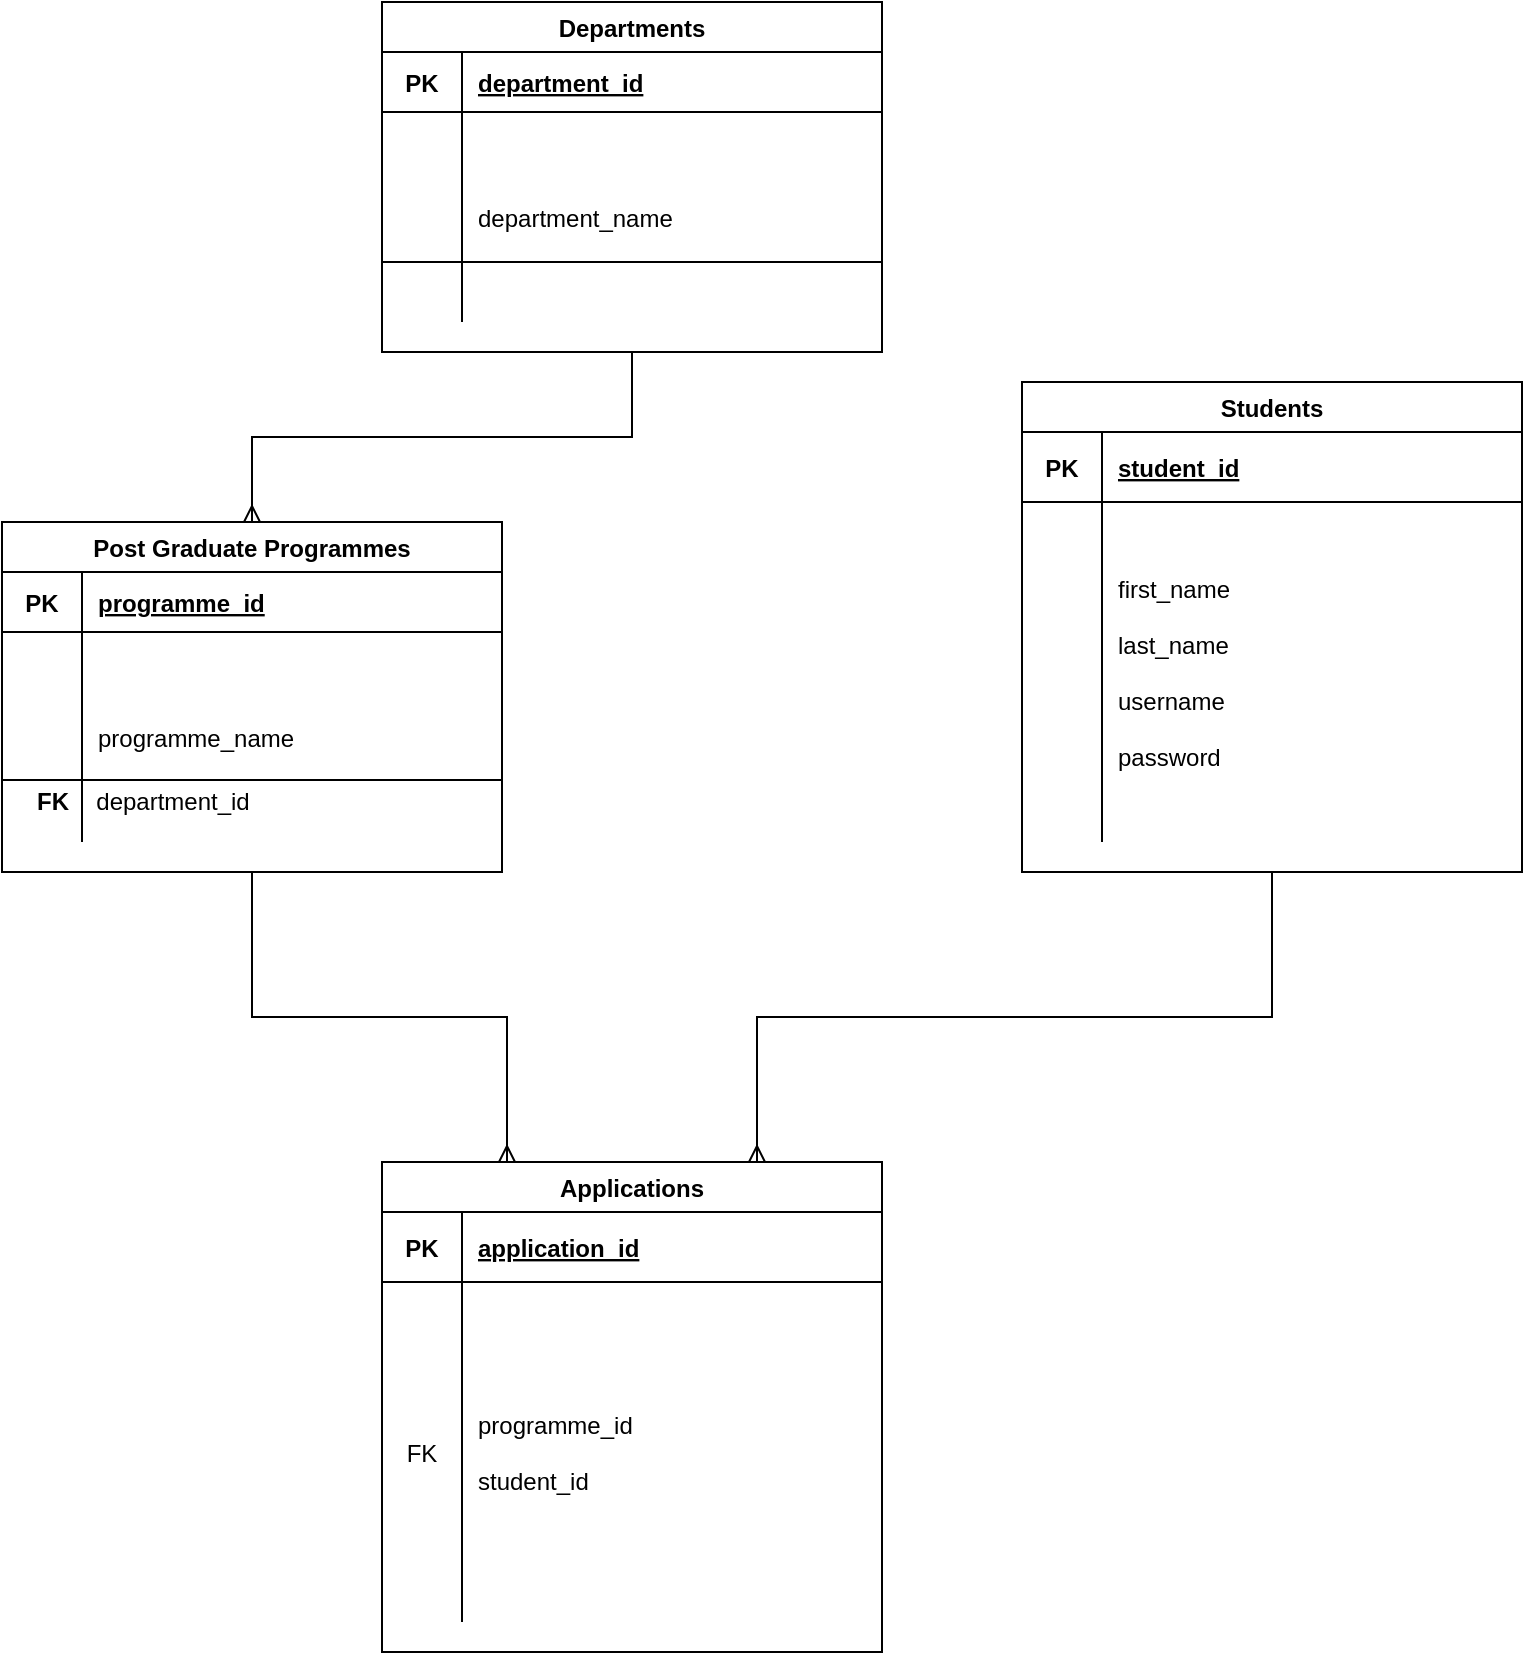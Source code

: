 <mxfile version="14.0.3" type="github">
  <diagram id="R2lEEEUBdFMjLlhIrx00" name="Page-1">
    <mxGraphModel dx="868" dy="450" grid="1" gridSize="10" guides="1" tooltips="1" connect="1" arrows="1" fold="1" page="1" pageScale="1" pageWidth="850" pageHeight="1100" math="0" shadow="0" extFonts="Permanent Marker^https://fonts.googleapis.com/css?family=Permanent+Marker">
      <root>
        <mxCell id="0" />
        <mxCell id="1" parent="0" />
        <mxCell id="wv9HqOi9szLo1IIF1QLG-53" style="edgeStyle=orthogonalEdgeStyle;rounded=0;orthogonalLoop=1;jettySize=auto;html=1;exitX=0.5;exitY=1;exitDx=0;exitDy=0;entryX=0.5;entryY=0;entryDx=0;entryDy=0;endArrow=ERmany;endFill=0;" parent="1" source="wv9HqOi9szLo1IIF1QLG-39" target="wv9HqOi9szLo1IIF1QLG-62" edge="1">
          <mxGeometry relative="1" as="geometry">
            <mxPoint x="365" y="430" as="targetPoint" />
          </mxGeometry>
        </mxCell>
        <mxCell id="wv9HqOi9szLo1IIF1QLG-39" value="Departments" style="shape=table;startSize=25;container=1;collapsible=1;childLayout=tableLayout;fixedRows=1;rowLines=0;fontStyle=1;align=center;resizeLast=1;" parent="1" vertex="1">
          <mxGeometry x="240" y="190" width="250" height="175" as="geometry">
            <mxRectangle x="240" y="-20" width="90" height="30" as="alternateBounds" />
          </mxGeometry>
        </mxCell>
        <mxCell id="wv9HqOi9szLo1IIF1QLG-40" value="" style="shape=partialRectangle;collapsible=0;dropTarget=0;pointerEvents=0;fillColor=none;points=[[0,0.5],[1,0.5]];portConstraint=eastwest;top=0;left=0;right=0;bottom=1;" parent="wv9HqOi9szLo1IIF1QLG-39" vertex="1">
          <mxGeometry y="25" width="250" height="30" as="geometry" />
        </mxCell>
        <mxCell id="wv9HqOi9szLo1IIF1QLG-41" value="PK" style="shape=partialRectangle;overflow=hidden;connectable=0;fillColor=none;top=0;left=0;bottom=0;right=0;fontStyle=1;" parent="wv9HqOi9szLo1IIF1QLG-40" vertex="1">
          <mxGeometry width="40" height="30" as="geometry" />
        </mxCell>
        <mxCell id="wv9HqOi9szLo1IIF1QLG-42" value="department_id" style="shape=partialRectangle;overflow=hidden;connectable=0;fillColor=none;top=0;left=0;bottom=0;right=0;align=left;spacingLeft=6;fontStyle=5;" parent="wv9HqOi9szLo1IIF1QLG-40" vertex="1">
          <mxGeometry x="40" width="210" height="30" as="geometry" />
        </mxCell>
        <mxCell id="wv9HqOi9szLo1IIF1QLG-43" value="" style="shape=partialRectangle;collapsible=0;dropTarget=0;pointerEvents=0;fillColor=none;points=[[0,0.5],[1,0.5]];portConstraint=eastwest;top=0;left=0;right=0;bottom=0;" parent="wv9HqOi9szLo1IIF1QLG-39" vertex="1">
          <mxGeometry y="55" width="250" height="105" as="geometry" />
        </mxCell>
        <mxCell id="wv9HqOi9szLo1IIF1QLG-44" value="" style="shape=partialRectangle;overflow=hidden;connectable=0;fillColor=none;top=0;left=0;bottom=0;right=0;verticalAlign=bottom;" parent="wv9HqOi9szLo1IIF1QLG-43" vertex="1">
          <mxGeometry width="40" height="105" as="geometry" />
        </mxCell>
        <mxCell id="wv9HqOi9szLo1IIF1QLG-45" value="department_name" style="shape=partialRectangle;overflow=hidden;connectable=0;fillColor=none;top=0;left=0;bottom=0;right=0;align=left;spacingLeft=6;" parent="wv9HqOi9szLo1IIF1QLG-43" vertex="1">
          <mxGeometry x="40" width="210" height="105" as="geometry" />
        </mxCell>
        <mxCell id="wv9HqOi9szLo1IIF1QLG-55" value="" style="shape=partialRectangle;overflow=hidden;connectable=0;fillColor=none;top=0;left=0;bottom=0;right=0;" parent="1" vertex="1">
          <mxGeometry x="250" y="255" width="30" height="30" as="geometry" />
        </mxCell>
        <mxCell id="wv9HqOi9szLo1IIF1QLG-57" value="" style="endArrow=none;html=1;rounded=0;" parent="1" edge="1">
          <mxGeometry relative="1" as="geometry">
            <mxPoint x="240" y="320" as="sourcePoint" />
            <mxPoint x="400" y="320" as="targetPoint" />
          </mxGeometry>
        </mxCell>
        <mxCell id="wv9HqOi9szLo1IIF1QLG-58" value="" style="resizable=0;html=1;align=right;verticalAlign=bottom;" parent="wv9HqOi9szLo1IIF1QLG-57" connectable="0" vertex="1">
          <mxGeometry x="1" relative="1" as="geometry" />
        </mxCell>
        <mxCell id="wv9HqOi9szLo1IIF1QLG-59" value="" style="endArrow=none;html=1;rounded=0;" parent="1" edge="1">
          <mxGeometry relative="1" as="geometry">
            <mxPoint x="330" y="320" as="sourcePoint" />
            <mxPoint x="490" y="320" as="targetPoint" />
          </mxGeometry>
        </mxCell>
        <mxCell id="wv9HqOi9szLo1IIF1QLG-60" value="" style="resizable=0;html=1;align=right;verticalAlign=bottom;" parent="wv9HqOi9szLo1IIF1QLG-59" connectable="0" vertex="1">
          <mxGeometry x="1" relative="1" as="geometry" />
        </mxCell>
        <mxCell id="lI9I8rfcG_DOaN9ay3Eo-2" style="edgeStyle=orthogonalEdgeStyle;rounded=0;orthogonalLoop=1;jettySize=auto;html=1;exitX=0.5;exitY=1;exitDx=0;exitDy=0;entryX=0.25;entryY=0;entryDx=0;entryDy=0;endArrow=ERmany;endFill=0;" edge="1" parent="1" source="wv9HqOi9szLo1IIF1QLG-62" target="wv9HqOi9szLo1IIF1QLG-75">
          <mxGeometry relative="1" as="geometry" />
        </mxCell>
        <mxCell id="wv9HqOi9szLo1IIF1QLG-62" value="Post Graduate Programmes" style="shape=table;startSize=25;container=1;collapsible=1;childLayout=tableLayout;fixedRows=1;rowLines=0;fontStyle=1;align=center;resizeLast=1;" parent="1" vertex="1">
          <mxGeometry x="50" y="450" width="250" height="175" as="geometry">
            <mxRectangle x="240" y="-20" width="90" height="30" as="alternateBounds" />
          </mxGeometry>
        </mxCell>
        <mxCell id="wv9HqOi9szLo1IIF1QLG-63" value="" style="shape=partialRectangle;collapsible=0;dropTarget=0;pointerEvents=0;fillColor=none;points=[[0,0.5],[1,0.5]];portConstraint=eastwest;top=0;left=0;right=0;bottom=1;" parent="wv9HqOi9szLo1IIF1QLG-62" vertex="1">
          <mxGeometry y="25" width="250" height="30" as="geometry" />
        </mxCell>
        <mxCell id="wv9HqOi9szLo1IIF1QLG-64" value="PK" style="shape=partialRectangle;overflow=hidden;connectable=0;fillColor=none;top=0;left=0;bottom=0;right=0;fontStyle=1;" parent="wv9HqOi9szLo1IIF1QLG-63" vertex="1">
          <mxGeometry width="40" height="30" as="geometry" />
        </mxCell>
        <mxCell id="wv9HqOi9szLo1IIF1QLG-65" value="programme_id" style="shape=partialRectangle;overflow=hidden;connectable=0;fillColor=none;top=0;left=0;bottom=0;right=0;align=left;spacingLeft=6;fontStyle=5;" parent="wv9HqOi9szLo1IIF1QLG-63" vertex="1">
          <mxGeometry x="40" width="210" height="30" as="geometry" />
        </mxCell>
        <mxCell id="wv9HqOi9szLo1IIF1QLG-66" value="" style="shape=partialRectangle;collapsible=0;dropTarget=0;pointerEvents=0;fillColor=none;points=[[0,0.5],[1,0.5]];portConstraint=eastwest;top=0;left=0;right=0;bottom=0;" parent="wv9HqOi9szLo1IIF1QLG-62" vertex="1">
          <mxGeometry y="55" width="250" height="105" as="geometry" />
        </mxCell>
        <mxCell id="wv9HqOi9szLo1IIF1QLG-67" value="" style="shape=partialRectangle;overflow=hidden;connectable=0;fillColor=none;top=0;left=0;bottom=0;right=0;verticalAlign=bottom;" parent="wv9HqOi9szLo1IIF1QLG-66" vertex="1">
          <mxGeometry width="40" height="105" as="geometry" />
        </mxCell>
        <mxCell id="wv9HqOi9szLo1IIF1QLG-68" value="programme_name" style="shape=partialRectangle;overflow=hidden;connectable=0;fillColor=none;top=0;left=0;bottom=0;right=0;align=left;spacingLeft=6;" parent="wv9HqOi9szLo1IIF1QLG-66" vertex="1">
          <mxGeometry x="40" width="210" height="105" as="geometry" />
        </mxCell>
        <mxCell id="wv9HqOi9szLo1IIF1QLG-69" value="&lt;b&gt;FK&lt;/b&gt;" style="text;html=1;align=center;verticalAlign=middle;resizable=0;points=[];autosize=1;" parent="1" vertex="1">
          <mxGeometry x="60" y="580" width="30" height="20" as="geometry" />
        </mxCell>
        <mxCell id="wv9HqOi9szLo1IIF1QLG-70" value="&lt;span style=&quot;text-align: left&quot;&gt;department&lt;/span&gt;_id" style="text;html=1;align=center;verticalAlign=middle;resizable=0;points=[];autosize=1;" parent="1" vertex="1">
          <mxGeometry x="90" y="580" width="90" height="20" as="geometry" />
        </mxCell>
        <mxCell id="wv9HqOi9szLo1IIF1QLG-71" value="" style="endArrow=none;html=1;rounded=0;" parent="1" edge="1">
          <mxGeometry relative="1" as="geometry">
            <mxPoint x="50" y="579" as="sourcePoint" />
            <mxPoint x="210" y="579" as="targetPoint" />
          </mxGeometry>
        </mxCell>
        <mxCell id="wv9HqOi9szLo1IIF1QLG-72" value="" style="resizable=0;html=1;align=right;verticalAlign=bottom;" parent="wv9HqOi9szLo1IIF1QLG-71" connectable="0" vertex="1">
          <mxGeometry x="1" relative="1" as="geometry" />
        </mxCell>
        <mxCell id="wv9HqOi9szLo1IIF1QLG-73" value="" style="endArrow=none;html=1;rounded=0;" parent="1" edge="1">
          <mxGeometry relative="1" as="geometry">
            <mxPoint x="140" y="579" as="sourcePoint" />
            <mxPoint x="300" y="579" as="targetPoint" />
          </mxGeometry>
        </mxCell>
        <mxCell id="wv9HqOi9szLo1IIF1QLG-74" value="" style="resizable=0;html=1;align=right;verticalAlign=bottom;" parent="wv9HqOi9szLo1IIF1QLG-73" connectable="0" vertex="1">
          <mxGeometry x="1" relative="1" as="geometry" />
        </mxCell>
        <mxCell id="wv9HqOi9szLo1IIF1QLG-75" value="Applications" style="shape=table;startSize=25;container=1;collapsible=1;childLayout=tableLayout;fixedRows=1;rowLines=0;fontStyle=1;align=center;resizeLast=1;" parent="1" vertex="1">
          <mxGeometry x="240" y="770" width="250" height="245" as="geometry">
            <mxRectangle x="240" y="-20" width="90" height="30" as="alternateBounds" />
          </mxGeometry>
        </mxCell>
        <mxCell id="wv9HqOi9szLo1IIF1QLG-76" value="" style="shape=partialRectangle;collapsible=0;dropTarget=0;pointerEvents=0;fillColor=none;points=[[0,0.5],[1,0.5]];portConstraint=eastwest;top=0;left=0;right=0;bottom=1;" parent="wv9HqOi9szLo1IIF1QLG-75" vertex="1">
          <mxGeometry y="25" width="250" height="35" as="geometry" />
        </mxCell>
        <mxCell id="wv9HqOi9szLo1IIF1QLG-77" value="PK" style="shape=partialRectangle;overflow=hidden;connectable=0;fillColor=none;top=0;left=0;bottom=0;right=0;fontStyle=1;" parent="wv9HqOi9szLo1IIF1QLG-76" vertex="1">
          <mxGeometry width="40" height="35" as="geometry" />
        </mxCell>
        <mxCell id="wv9HqOi9szLo1IIF1QLG-78" value="application_id" style="shape=partialRectangle;overflow=hidden;connectable=0;fillColor=none;top=0;left=0;bottom=0;right=0;align=left;spacingLeft=6;fontStyle=5;" parent="wv9HqOi9szLo1IIF1QLG-76" vertex="1">
          <mxGeometry x="40" width="210" height="35" as="geometry" />
        </mxCell>
        <mxCell id="wv9HqOi9szLo1IIF1QLG-79" value="" style="shape=partialRectangle;collapsible=0;dropTarget=0;pointerEvents=0;fillColor=none;points=[[0,0.5],[1,0.5]];portConstraint=eastwest;top=0;left=0;right=0;bottom=0;" parent="wv9HqOi9szLo1IIF1QLG-75" vertex="1">
          <mxGeometry y="60" width="250" height="170" as="geometry" />
        </mxCell>
        <mxCell id="wv9HqOi9szLo1IIF1QLG-80" value="FK" style="shape=partialRectangle;overflow=hidden;connectable=0;fillColor=none;top=0;left=0;bottom=0;right=0;verticalAlign=middle;" parent="wv9HqOi9szLo1IIF1QLG-79" vertex="1">
          <mxGeometry width="40" height="170" as="geometry" />
        </mxCell>
        <mxCell id="wv9HqOi9szLo1IIF1QLG-81" value="programme_id&#xa;&#xa;student_id" style="shape=partialRectangle;overflow=hidden;connectable=0;fillColor=none;top=0;left=0;bottom=0;right=0;align=left;spacingLeft=6;" parent="wv9HqOi9szLo1IIF1QLG-79" vertex="1">
          <mxGeometry x="40" width="210" height="170" as="geometry" />
        </mxCell>
        <mxCell id="lI9I8rfcG_DOaN9ay3Eo-1" style="edgeStyle=orthogonalEdgeStyle;rounded=0;orthogonalLoop=1;jettySize=auto;html=1;exitX=0.5;exitY=1;exitDx=0;exitDy=0;entryX=0.75;entryY=0;entryDx=0;entryDy=0;endArrow=ERmany;endFill=0;" edge="1" parent="1" source="wjlrqdaQZTjdLhne0YL_-1" target="wv9HqOi9szLo1IIF1QLG-75">
          <mxGeometry relative="1" as="geometry" />
        </mxCell>
        <mxCell id="wjlrqdaQZTjdLhne0YL_-1" value="Students" style="shape=table;startSize=25;container=1;collapsible=1;childLayout=tableLayout;fixedRows=1;rowLines=0;fontStyle=1;align=center;resizeLast=1;" parent="1" vertex="1">
          <mxGeometry x="560" y="380" width="250" height="245" as="geometry">
            <mxRectangle x="240" y="-20" width="90" height="30" as="alternateBounds" />
          </mxGeometry>
        </mxCell>
        <mxCell id="wjlrqdaQZTjdLhne0YL_-2" value="" style="shape=partialRectangle;collapsible=0;dropTarget=0;pointerEvents=0;fillColor=none;points=[[0,0.5],[1,0.5]];portConstraint=eastwest;top=0;left=0;right=0;bottom=1;" parent="wjlrqdaQZTjdLhne0YL_-1" vertex="1">
          <mxGeometry y="25" width="250" height="35" as="geometry" />
        </mxCell>
        <mxCell id="wjlrqdaQZTjdLhne0YL_-3" value="PK" style="shape=partialRectangle;overflow=hidden;connectable=0;fillColor=none;top=0;left=0;bottom=0;right=0;fontStyle=1;" parent="wjlrqdaQZTjdLhne0YL_-2" vertex="1">
          <mxGeometry width="40" height="35" as="geometry" />
        </mxCell>
        <mxCell id="wjlrqdaQZTjdLhne0YL_-4" value="student_id" style="shape=partialRectangle;overflow=hidden;connectable=0;fillColor=none;top=0;left=0;bottom=0;right=0;align=left;spacingLeft=6;fontStyle=5;" parent="wjlrqdaQZTjdLhne0YL_-2" vertex="1">
          <mxGeometry x="40" width="210" height="35" as="geometry" />
        </mxCell>
        <mxCell id="wjlrqdaQZTjdLhne0YL_-5" value="" style="shape=partialRectangle;collapsible=0;dropTarget=0;pointerEvents=0;fillColor=none;points=[[0,0.5],[1,0.5]];portConstraint=eastwest;top=0;left=0;right=0;bottom=0;" parent="wjlrqdaQZTjdLhne0YL_-1" vertex="1">
          <mxGeometry y="60" width="250" height="170" as="geometry" />
        </mxCell>
        <mxCell id="wjlrqdaQZTjdLhne0YL_-6" value="" style="shape=partialRectangle;overflow=hidden;connectable=0;fillColor=none;top=0;left=0;bottom=0;right=0;verticalAlign=bottom;" parent="wjlrqdaQZTjdLhne0YL_-5" vertex="1">
          <mxGeometry width="40" height="170" as="geometry" />
        </mxCell>
        <mxCell id="wjlrqdaQZTjdLhne0YL_-7" value="first_name&#xa;&#xa;last_name&#xa;&#xa;username&#xa;&#xa;password" style="shape=partialRectangle;overflow=hidden;connectable=0;fillColor=none;top=0;left=0;bottom=0;right=0;align=left;spacingLeft=6;" parent="wjlrqdaQZTjdLhne0YL_-5" vertex="1">
          <mxGeometry x="40" width="210" height="170" as="geometry" />
        </mxCell>
      </root>
    </mxGraphModel>
  </diagram>
</mxfile>
